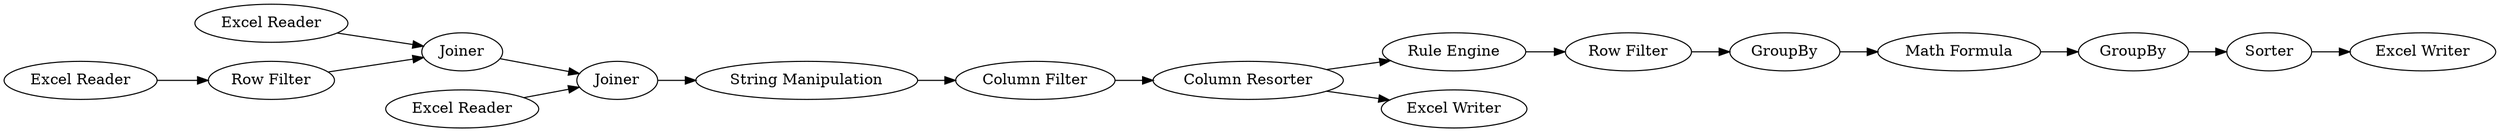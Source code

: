 digraph {
	15 -> 19
	12 -> 15
	10 -> 13
	7 -> 8
	8 -> 9
	19 -> 17
	13 -> 14
	3 -> 5
	14 -> 12
	17 -> 20
	1 -> 2
	9 -> 10
	2 -> 5
	6 -> 7
	10 -> 11
	5 -> 7
	5 [label=Joiner]
	14 [label="Row Filter"]
	13 [label="Rule Engine"]
	20 [label="Excel Writer"]
	1 [label="Excel Reader"]
	7 [label=Joiner]
	9 [label="Column Filter"]
	11 [label="Excel Writer"]
	6 [label="Excel Reader"]
	8 [label="String Manipulation"]
	15 [label="Math Formula"]
	12 [label=GroupBy]
	17 [label=Sorter]
	3 [label="Excel Reader"]
	2 [label="Row Filter"]
	10 [label="Column Resorter"]
	19 [label=GroupBy]
	rankdir=LR
}
